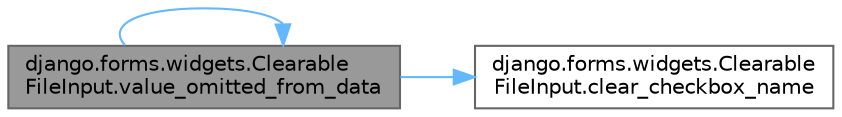 digraph "django.forms.widgets.ClearableFileInput.value_omitted_from_data"
{
 // LATEX_PDF_SIZE
  bgcolor="transparent";
  edge [fontname=Helvetica,fontsize=10,labelfontname=Helvetica,labelfontsize=10];
  node [fontname=Helvetica,fontsize=10,shape=box,height=0.2,width=0.4];
  rankdir="LR";
  Node1 [id="Node000001",label="django.forms.widgets.Clearable\lFileInput.value_omitted_from_data",height=0.2,width=0.4,color="gray40", fillcolor="grey60", style="filled", fontcolor="black",tooltip=" "];
  Node1 -> Node2 [id="edge1_Node000001_Node000002",color="steelblue1",style="solid",tooltip=" "];
  Node2 [id="Node000002",label="django.forms.widgets.Clearable\lFileInput.clear_checkbox_name",height=0.2,width=0.4,color="grey40", fillcolor="white", style="filled",URL="$classdjango_1_1forms_1_1widgets_1_1_clearable_file_input.html#a1bb303fa303bb7a7b70093feb2d9728d",tooltip=" "];
  Node1 -> Node1 [id="edge2_Node000001_Node000001",color="steelblue1",style="solid",tooltip=" "];
}
